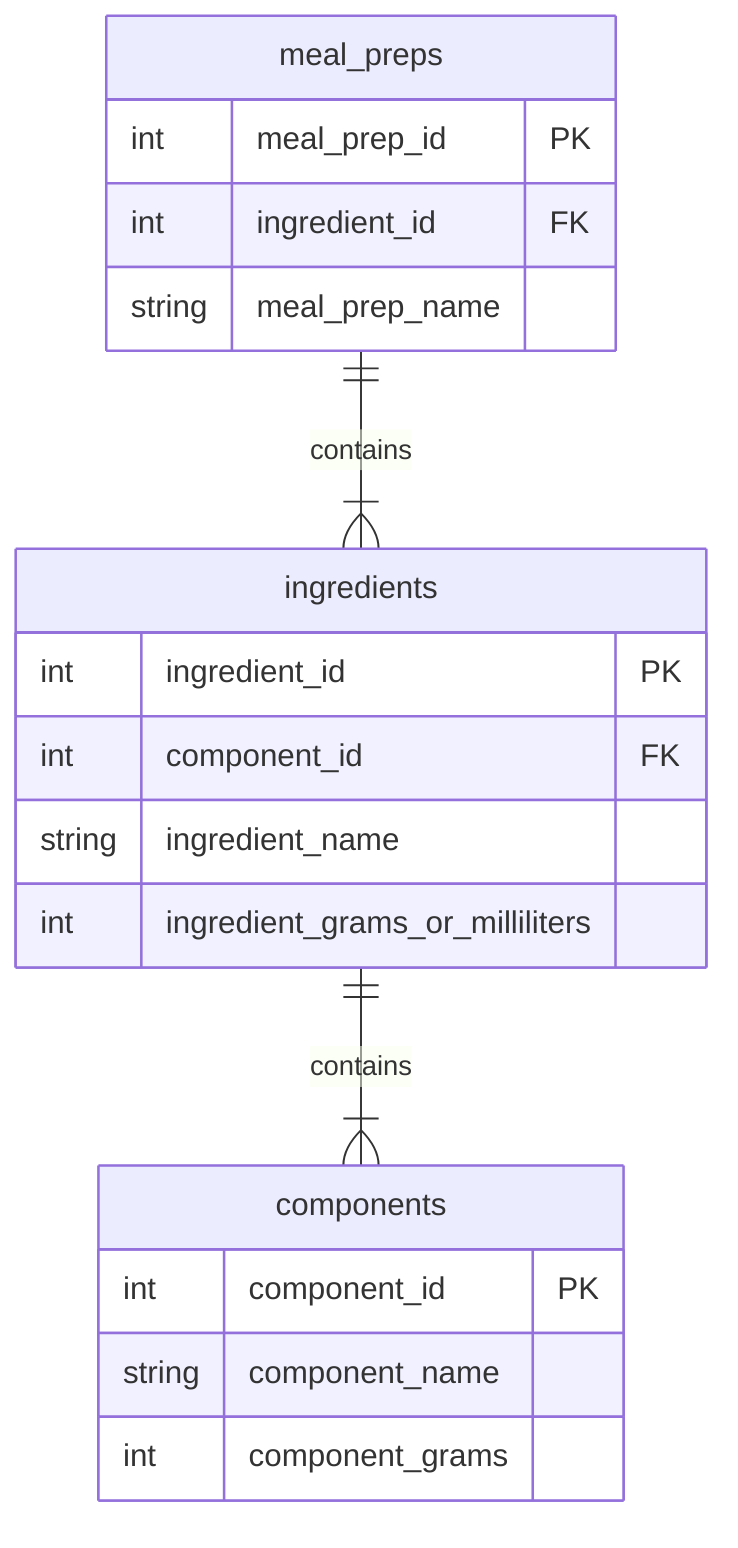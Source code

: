 erDiagram
    meal_preps ||--|{ ingredients : contains
    meal_preps {
        int meal_prep_id PK
        int ingredient_id FK
        string meal_prep_name
    }
    ingredients ||--|{ components : contains
    ingredients {
        int ingredient_id PK
        int component_id FK
        string ingredient_name
        int ingredient_grams_or_milliliters
    }
    components {
        int component_id PK
        string component_name 
        int component_grams
    }
